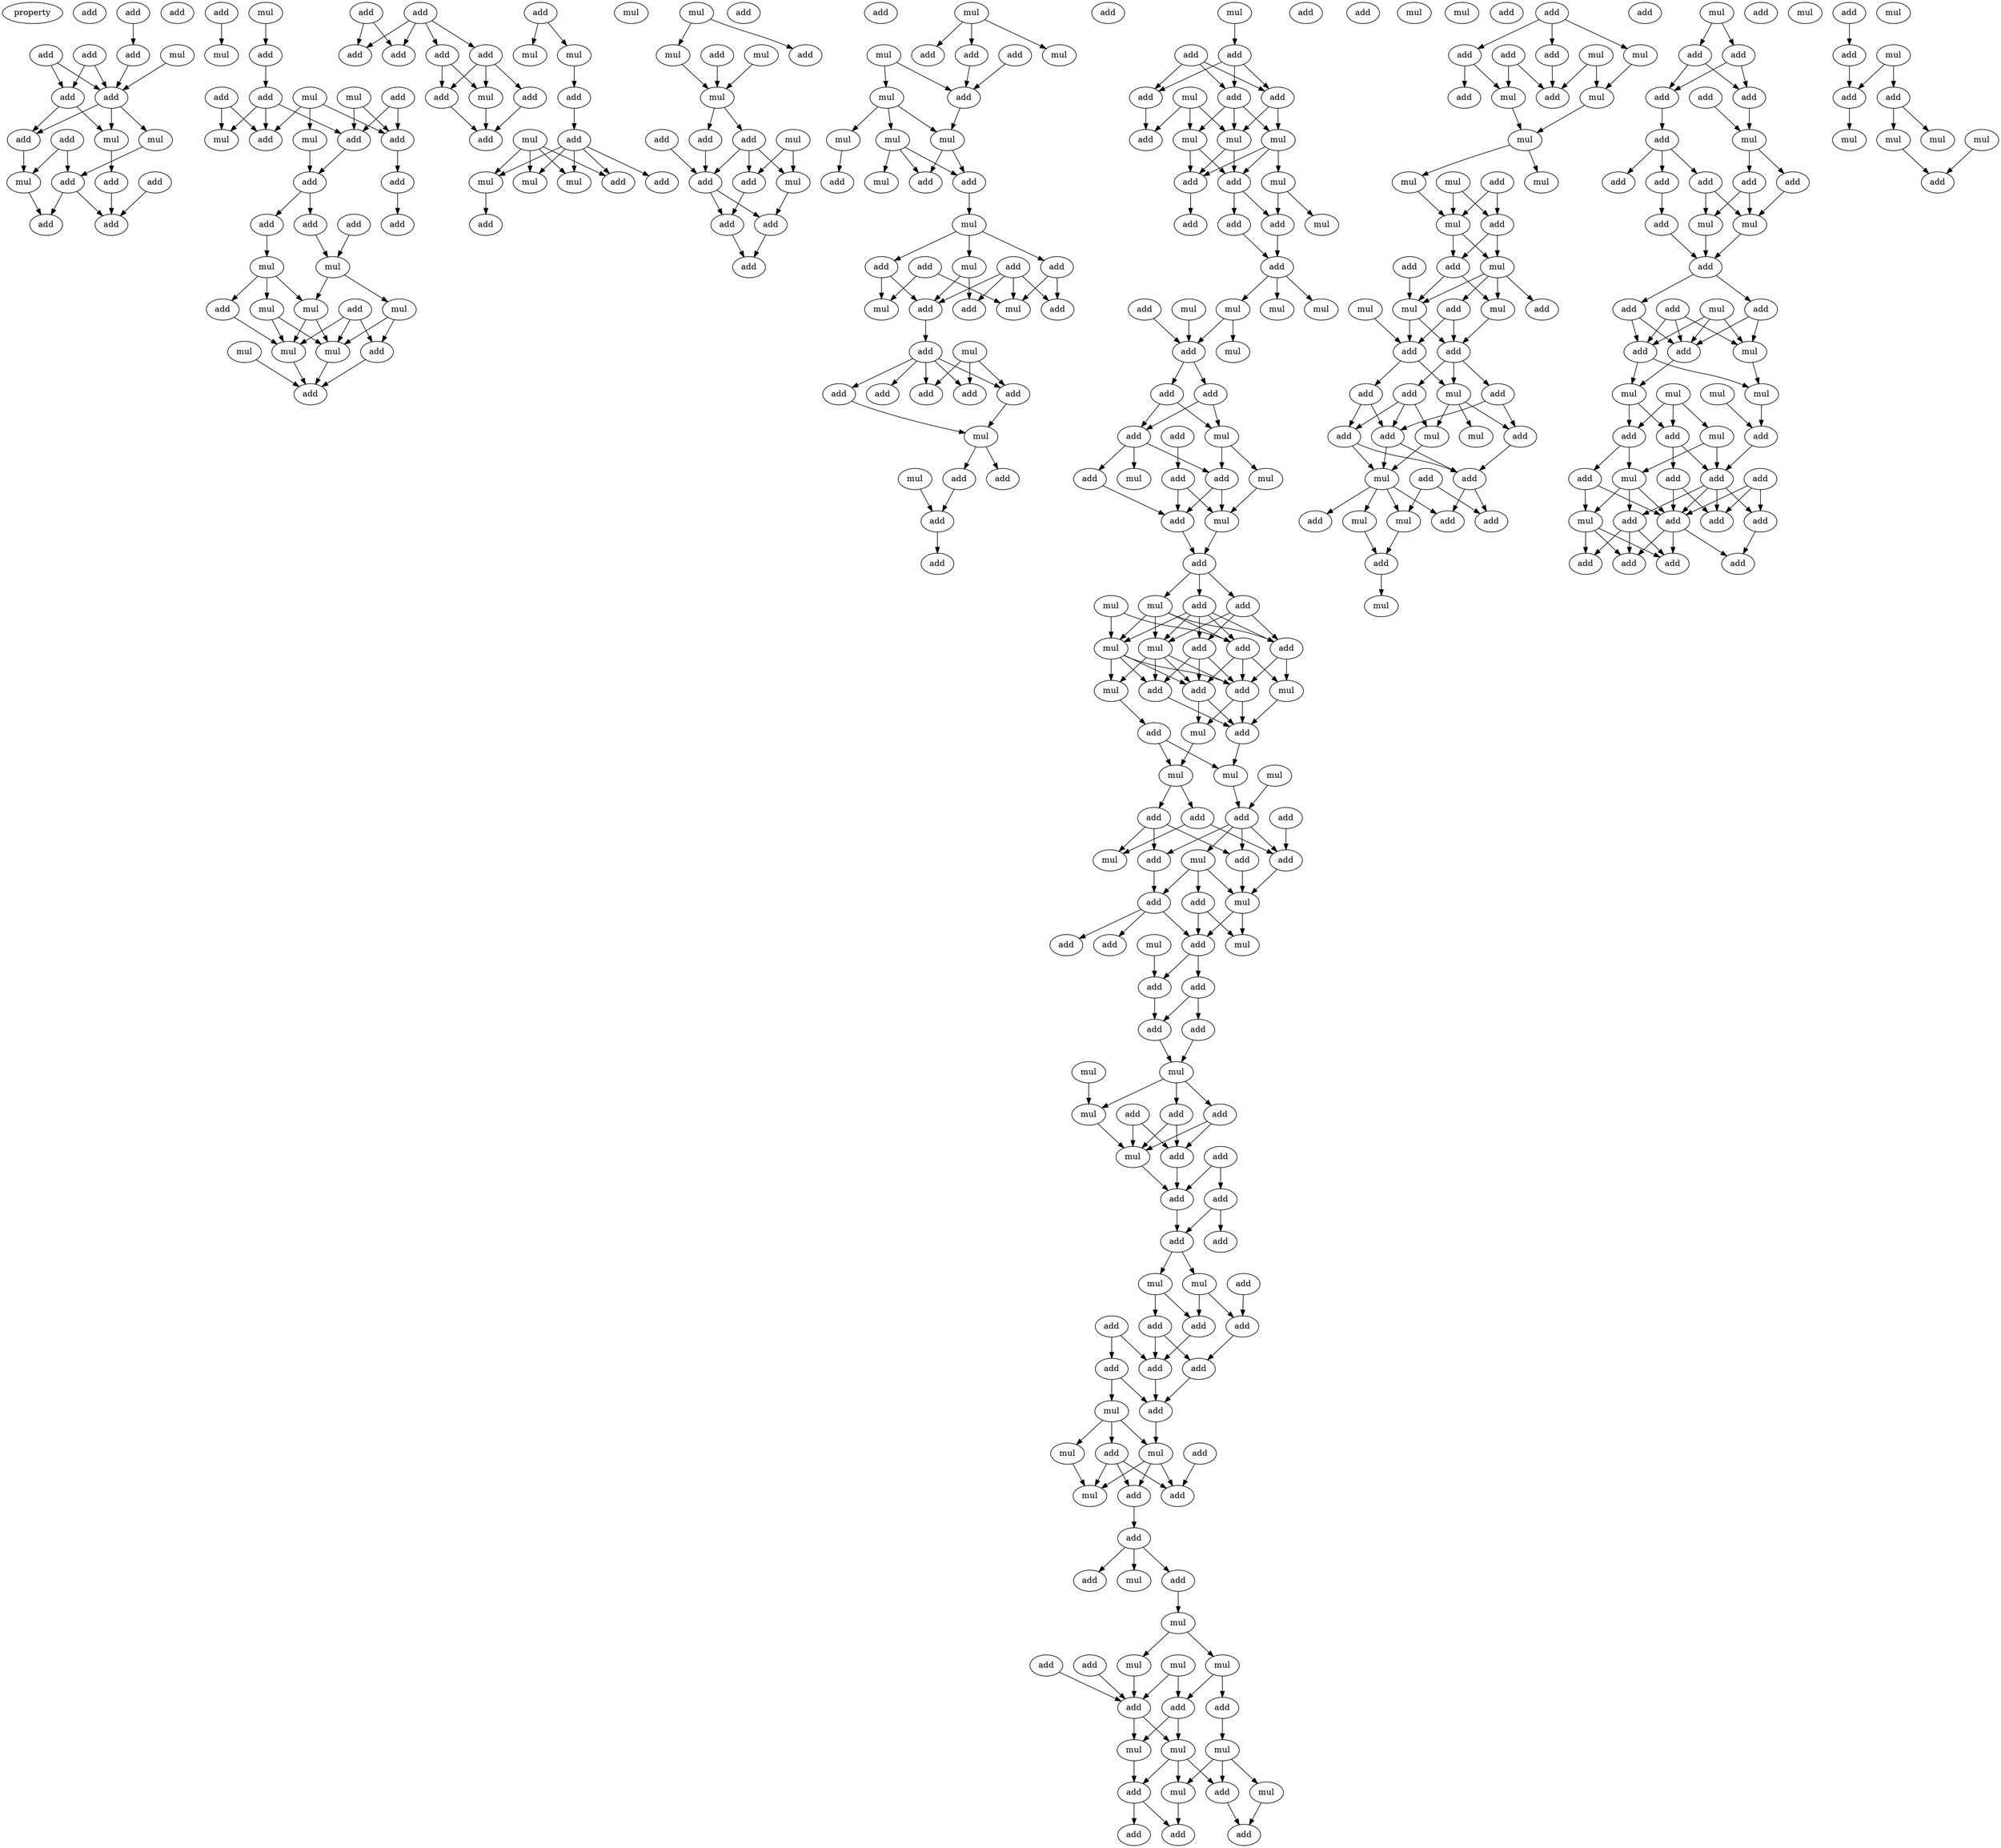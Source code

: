digraph {
    node [fontcolor=black]
    property [mul=2,lf=1.8]
    0 [ label = add ];
    1 [ label = add ];
    2 [ label = add ];
    3 [ label = add ];
    4 [ label = add ];
    5 [ label = mul ];
    6 [ label = add ];
    7 [ label = add ];
    8 [ label = add ];
    9 [ label = mul ];
    10 [ label = add ];
    11 [ label = mul ];
    12 [ label = add ];
    13 [ label = add ];
    14 [ label = add ];
    15 [ label = add ];
    16 [ label = mul ];
    17 [ label = add ];
    18 [ label = add ];
    19 [ label = add ];
    20 [ label = mul ];
    21 [ label = mul ];
    22 [ label = add ];
    23 [ label = add ];
    24 [ label = add ];
    25 [ label = mul ];
    26 [ label = mul ];
    27 [ label = add ];
    28 [ label = add ];
    29 [ label = add ];
    30 [ label = mul ];
    31 [ label = mul ];
    32 [ label = add ];
    33 [ label = add ];
    34 [ label = add ];
    35 [ label = add ];
    36 [ label = add ];
    37 [ label = add ];
    38 [ label = add ];
    39 [ label = mul ];
    40 [ label = mul ];
    41 [ label = mul ];
    42 [ label = add ];
    43 [ label = add ];
    44 [ label = mul ];
    45 [ label = mul ];
    46 [ label = mul ];
    47 [ label = mul ];
    48 [ label = mul ];
    49 [ label = add ];
    50 [ label = add ];
    51 [ label = add ];
    52 [ label = add ];
    53 [ label = add ];
    54 [ label = add ];
    55 [ label = add ];
    56 [ label = add ];
    57 [ label = mul ];
    58 [ label = add ];
    59 [ label = add ];
    60 [ label = add ];
    61 [ label = add ];
    62 [ label = mul ];
    63 [ label = mul ];
    64 [ label = mul ];
    65 [ label = add ];
    66 [ label = add ];
    67 [ label = mul ];
    68 [ label = add ];
    69 [ label = mul ];
    70 [ label = mul ];
    71 [ label = add ];
    72 [ label = mul ];
    73 [ label = add ];
    74 [ label = mul ];
    75 [ label = mul ];
    76 [ label = add ];
    77 [ label = mul ];
    78 [ label = add ];
    79 [ label = add ];
    80 [ label = mul ];
    81 [ label = add ];
    82 [ label = add ];
    83 [ label = add ];
    84 [ label = mul ];
    85 [ label = add ];
    86 [ label = mul ];
    87 [ label = add ];
    88 [ label = add ];
    89 [ label = add ];
    90 [ label = add ];
    91 [ label = add ];
    92 [ label = mul ];
    93 [ label = add ];
    94 [ label = mul ];
    95 [ label = mul ];
    96 [ label = add ];
    97 [ label = add ];
    98 [ label = mul ];
    99 [ label = add ];
    100 [ label = mul ];
    101 [ label = mul ];
    102 [ label = mul ];
    103 [ label = add ];
    104 [ label = mul ];
    105 [ label = add ];
    106 [ label = add ];
    107 [ label = add ];
    108 [ label = mul ];
    109 [ label = add ];
    110 [ label = add ];
    111 [ label = add ];
    112 [ label = mul ];
    113 [ label = add ];
    114 [ label = add ];
    115 [ label = add ];
    116 [ label = mul ];
    117 [ label = add ];
    118 [ label = mul ];
    119 [ label = add ];
    120 [ label = mul ];
    121 [ label = add ];
    122 [ label = add ];
    123 [ label = add ];
    124 [ label = add ];
    125 [ label = add ];
    126 [ label = mul ];
    127 [ label = mul ];
    128 [ label = add ];
    129 [ label = add ];
    130 [ label = add ];
    131 [ label = mul ];
    132 [ label = add ];
    133 [ label = add ];
    134 [ label = add ];
    135 [ label = add ];
    136 [ label = add ];
    137 [ label = add ];
    138 [ label = mul ];
    139 [ label = add ];
    140 [ label = mul ];
    141 [ label = mul ];
    142 [ label = add ];
    143 [ label = mul ];
    144 [ label = mul ];
    145 [ label = add ];
    146 [ label = add ];
    147 [ label = add ];
    148 [ label = add ];
    149 [ label = add ];
    150 [ label = mul ];
    151 [ label = add ];
    152 [ label = mul ];
    153 [ label = mul ];
    154 [ label = mul ];
    155 [ label = mul ];
    156 [ label = add ];
    157 [ label = add ];
    158 [ label = mul ];
    159 [ label = add ];
    160 [ label = add ];
    161 [ label = add ];
    162 [ label = mul ];
    163 [ label = add ];
    164 [ label = add ];
    165 [ label = add ];
    166 [ label = add ];
    167 [ label = mul ];
    168 [ label = mul ];
    169 [ label = add ];
    170 [ label = add ];
    171 [ label = mul ];
    172 [ label = add ];
    173 [ label = mul ];
    174 [ label = add ];
    175 [ label = add ];
    176 [ label = mul ];
    177 [ label = add ];
    178 [ label = add ];
    179 [ label = add ];
    180 [ label = mul ];
    181 [ label = mul ];
    182 [ label = mul ];
    183 [ label = add ];
    184 [ label = add ];
    185 [ label = add ];
    186 [ label = mul ];
    187 [ label = mul ];
    188 [ label = add ];
    189 [ label = add ];
    190 [ label = mul ];
    191 [ label = mul ];
    192 [ label = mul ];
    193 [ label = add ];
    194 [ label = add ];
    195 [ label = add ];
    196 [ label = add ];
    197 [ label = mul ];
    198 [ label = add ];
    199 [ label = add ];
    200 [ label = add ];
    201 [ label = mul ];
    202 [ label = add ];
    203 [ label = add ];
    204 [ label = mul ];
    205 [ label = mul ];
    206 [ label = mul ];
    207 [ label = add ];
    208 [ label = add ];
    209 [ label = add ];
    210 [ label = add ];
    211 [ label = add ];
    212 [ label = add ];
    213 [ label = add ];
    214 [ label = mul ];
    215 [ label = mul ];
    216 [ label = add ];
    217 [ label = mul ];
    218 [ label = add ];
    219 [ label = add ];
    220 [ label = add ];
    221 [ label = mul ];
    222 [ label = add ];
    223 [ label = add ];
    224 [ label = add ];
    225 [ label = add ];
    226 [ label = add ];
    227 [ label = add ];
    228 [ label = mul ];
    229 [ label = mul ];
    230 [ label = add ];
    231 [ label = add ];
    232 [ label = add ];
    233 [ label = add ];
    234 [ label = add ];
    235 [ label = add ];
    236 [ label = add ];
    237 [ label = mul ];
    238 [ label = add ];
    239 [ label = mul ];
    240 [ label = mul ];
    241 [ label = add ];
    242 [ label = add ];
    243 [ label = mul ];
    244 [ label = add ];
    245 [ label = add ];
    246 [ label = add ];
    247 [ label = mul ];
    248 [ label = mul ];
    249 [ label = add ];
    250 [ label = mul ];
    251 [ label = add ];
    252 [ label = mul ];
    253 [ label = mul ];
    254 [ label = add ];
    255 [ label = mul ];
    256 [ label = add ];
    257 [ label = mul ];
    258 [ label = add ];
    259 [ label = add ];
    260 [ label = add ];
    261 [ label = mul ];
    262 [ label = mul ];
    263 [ label = mul ];
    264 [ label = add ];
    265 [ label = mul ];
    266 [ label = mul ];
    267 [ label = add ];
    268 [ label = add ];
    269 [ label = add ];
    270 [ label = add ];
    271 [ label = add ];
    272 [ label = add ];
    273 [ label = mul ];
    274 [ label = add ];
    275 [ label = add ];
    276 [ label = add ];
    277 [ label = mul ];
    278 [ label = mul ];
    279 [ label = add ];
    280 [ label = add ];
    281 [ label = mul ];
    282 [ label = mul ];
    283 [ label = mul ];
    284 [ label = mul ];
    285 [ label = add ];
    286 [ label = mul ];
    287 [ label = add ];
    288 [ label = mul ];
    289 [ label = add ];
    290 [ label = add ];
    291 [ label = add ];
    292 [ label = mul ];
    293 [ label = add ];
    294 [ label = mul ];
    295 [ label = mul ];
    296 [ label = mul ];
    297 [ label = add ];
    298 [ label = add ];
    299 [ label = add ];
    300 [ label = add ];
    301 [ label = mul ];
    302 [ label = add ];
    303 [ label = add ];
    304 [ label = mul ];
    305 [ label = add ];
    306 [ label = add ];
    307 [ label = add ];
    308 [ label = mul ];
    309 [ label = mul ];
    310 [ label = add ];
    311 [ label = add ];
    312 [ label = add ];
    313 [ label = mul ];
    314 [ label = add ];
    315 [ label = add ];
    316 [ label = mul ];
    317 [ label = add ];
    318 [ label = mul ];
    319 [ label = mul ];
    320 [ label = add ];
    321 [ label = add ];
    322 [ label = add ];
    323 [ label = add ];
    324 [ label = add ];
    325 [ label = add ];
    326 [ label = add ];
    327 [ label = mul ];
    328 [ label = add ];
    329 [ label = add ];
    330 [ label = add ];
    331 [ label = add ];
    332 [ label = add ];
    333 [ label = mul ];
    334 [ label = mul ];
    335 [ label = add ];
    336 [ label = add ];
    337 [ label = mul ];
    338 [ label = add ];
    339 [ label = mul ];
    340 [ label = add ];
    341 [ label = add ];
    342 [ label = add ];
    343 [ label = mul ];
    344 [ label = add ];
    345 [ label = mul ];
    346 [ label = mul ];
    347 [ label = mul ];
    348 [ label = mul ];
    349 [ label = add ];
    350 [ label = add ];
    351 [ label = mul ];
    352 [ label = add ];
    353 [ label = mul ];
    354 [ label = add ];
    355 [ label = add ];
    356 [ label = add ];
    357 [ label = add ];
    358 [ label = add ];
    359 [ label = mul ];
    360 [ label = add ];
    361 [ label = add ];
    362 [ label = add ];
    363 [ label = add ];
    364 [ label = add ];
    365 [ label = add ];
    366 [ label = add ];
    367 [ label = add ];
    368 [ label = mul ];
    369 [ label = mul ];
    370 [ label = add ];
    371 [ label = add ];
    372 [ label = add ];
    373 [ label = mul ];
    374 [ label = mul ];
    375 [ label = mul ];
    376 [ label = mul ];
    377 [ label = add ];
    1 -> 3 [ name = 0 ];
    2 -> 7 [ name = 1 ];
    2 -> 8 [ name = 2 ];
    3 -> 8 [ name = 3 ];
    4 -> 7 [ name = 4 ];
    4 -> 8 [ name = 5 ];
    5 -> 8 [ name = 6 ];
    7 -> 11 [ name = 7 ];
    7 -> 12 [ name = 8 ];
    8 -> 9 [ name = 9 ];
    8 -> 11 [ name = 10 ];
    8 -> 12 [ name = 11 ];
    9 -> 13 [ name = 12 ];
    10 -> 13 [ name = 13 ];
    10 -> 16 [ name = 14 ];
    11 -> 14 [ name = 15 ];
    12 -> 16 [ name = 16 ];
    13 -> 17 [ name = 17 ];
    13 -> 18 [ name = 18 ];
    14 -> 18 [ name = 19 ];
    15 -> 18 [ name = 20 ];
    16 -> 17 [ name = 21 ];
    19 -> 21 [ name = 22 ];
    20 -> 22 [ name = 23 ];
    22 -> 24 [ name = 24 ];
    23 -> 28 [ name = 25 ];
    23 -> 32 [ name = 26 ];
    24 -> 29 [ name = 27 ];
    24 -> 31 [ name = 28 ];
    24 -> 32 [ name = 29 ];
    25 -> 28 [ name = 30 ];
    25 -> 29 [ name = 31 ];
    25 -> 30 [ name = 32 ];
    26 -> 28 [ name = 33 ];
    26 -> 32 [ name = 34 ];
    27 -> 29 [ name = 35 ];
    27 -> 31 [ name = 36 ];
    28 -> 33 [ name = 37 ];
    30 -> 34 [ name = 38 ];
    32 -> 34 [ name = 39 ];
    33 -> 36 [ name = 40 ];
    34 -> 37 [ name = 41 ];
    34 -> 38 [ name = 42 ];
    35 -> 39 [ name = 43 ];
    37 -> 40 [ name = 44 ];
    38 -> 39 [ name = 45 ];
    39 -> 44 [ name = 46 ];
    39 -> 45 [ name = 47 ];
    40 -> 41 [ name = 48 ];
    40 -> 42 [ name = 49 ];
    40 -> 45 [ name = 50 ];
    41 -> 47 [ name = 51 ];
    41 -> 48 [ name = 52 ];
    42 -> 48 [ name = 53 ];
    43 -> 47 [ name = 54 ];
    43 -> 48 [ name = 55 ];
    43 -> 49 [ name = 56 ];
    44 -> 47 [ name = 57 ];
    44 -> 49 [ name = 58 ];
    45 -> 47 [ name = 59 ];
    45 -> 48 [ name = 60 ];
    46 -> 50 [ name = 61 ];
    47 -> 50 [ name = 62 ];
    48 -> 50 [ name = 63 ];
    49 -> 50 [ name = 64 ];
    51 -> 53 [ name = 65 ];
    51 -> 54 [ name = 66 ];
    51 -> 55 [ name = 67 ];
    51 -> 56 [ name = 68 ];
    52 -> 53 [ name = 69 ];
    52 -> 54 [ name = 70 ];
    55 -> 57 [ name = 71 ];
    55 -> 58 [ name = 72 ];
    55 -> 59 [ name = 73 ];
    56 -> 57 [ name = 74 ];
    56 -> 58 [ name = 75 ];
    57 -> 60 [ name = 76 ];
    58 -> 60 [ name = 77 ];
    59 -> 60 [ name = 78 ];
    61 -> 62 [ name = 79 ];
    61 -> 63 [ name = 80 ];
    63 -> 65 [ name = 81 ];
    65 -> 66 [ name = 82 ];
    66 -> 68 [ name = 83 ];
    66 -> 69 [ name = 84 ];
    66 -> 70 [ name = 85 ];
    66 -> 71 [ name = 86 ];
    66 -> 72 [ name = 87 ];
    67 -> 68 [ name = 88 ];
    67 -> 69 [ name = 89 ];
    67 -> 70 [ name = 90 ];
    67 -> 72 [ name = 91 ];
    69 -> 73 [ name = 92 ];
    74 -> 75 [ name = 93 ];
    74 -> 78 [ name = 94 ];
    75 -> 80 [ name = 95 ];
    76 -> 80 [ name = 96 ];
    77 -> 80 [ name = 97 ];
    80 -> 82 [ name = 98 ];
    80 -> 85 [ name = 99 ];
    82 -> 86 [ name = 100 ];
    82 -> 87 [ name = 101 ];
    82 -> 88 [ name = 102 ];
    83 -> 87 [ name = 103 ];
    84 -> 86 [ name = 104 ];
    84 -> 88 [ name = 105 ];
    85 -> 87 [ name = 106 ];
    86 -> 89 [ name = 107 ];
    87 -> 89 [ name = 108 ];
    87 -> 90 [ name = 109 ];
    88 -> 90 [ name = 110 ];
    89 -> 91 [ name = 111 ];
    90 -> 91 [ name = 112 ];
    92 -> 93 [ name = 113 ];
    92 -> 94 [ name = 114 ];
    92 -> 96 [ name = 115 ];
    93 -> 99 [ name = 116 ];
    95 -> 98 [ name = 117 ];
    95 -> 99 [ name = 118 ];
    97 -> 99 [ name = 119 ];
    98 -> 100 [ name = 120 ];
    98 -> 101 [ name = 121 ];
    98 -> 102 [ name = 122 ];
    99 -> 102 [ name = 123 ];
    100 -> 104 [ name = 124 ];
    100 -> 106 [ name = 125 ];
    100 -> 107 [ name = 126 ];
    101 -> 105 [ name = 127 ];
    102 -> 106 [ name = 128 ];
    102 -> 107 [ name = 129 ];
    107 -> 108 [ name = 130 ];
    108 -> 109 [ name = 131 ];
    108 -> 110 [ name = 132 ];
    108 -> 112 [ name = 133 ];
    109 -> 116 [ name = 134 ];
    109 -> 117 [ name = 135 ];
    110 -> 115 [ name = 136 ];
    110 -> 118 [ name = 137 ];
    111 -> 116 [ name = 138 ];
    111 -> 118 [ name = 139 ];
    112 -> 114 [ name = 140 ];
    112 -> 117 [ name = 141 ];
    113 -> 114 [ name = 142 ];
    113 -> 115 [ name = 143 ];
    113 -> 117 [ name = 144 ];
    113 -> 118 [ name = 145 ];
    117 -> 119 [ name = 146 ];
    119 -> 121 [ name = 147 ];
    119 -> 122 [ name = 148 ];
    119 -> 123 [ name = 149 ];
    119 -> 124 [ name = 150 ];
    119 -> 125 [ name = 151 ];
    120 -> 121 [ name = 152 ];
    120 -> 122 [ name = 153 ];
    120 -> 123 [ name = 154 ];
    123 -> 126 [ name = 155 ];
    124 -> 126 [ name = 156 ];
    126 -> 128 [ name = 157 ];
    126 -> 129 [ name = 158 ];
    127 -> 130 [ name = 159 ];
    129 -> 130 [ name = 160 ];
    130 -> 133 [ name = 161 ];
    131 -> 134 [ name = 162 ];
    134 -> 136 [ name = 163 ];
    134 -> 137 [ name = 164 ];
    134 -> 139 [ name = 165 ];
    135 -> 136 [ name = 166 ];
    135 -> 137 [ name = 167 ];
    135 -> 139 [ name = 168 ];
    136 -> 140 [ name = 169 ];
    136 -> 141 [ name = 170 ];
    136 -> 143 [ name = 171 ];
    137 -> 140 [ name = 172 ];
    137 -> 141 [ name = 173 ];
    138 -> 141 [ name = 174 ];
    138 -> 142 [ name = 175 ];
    138 -> 143 [ name = 176 ];
    139 -> 142 [ name = 177 ];
    140 -> 144 [ name = 178 ];
    140 -> 145 [ name = 179 ];
    140 -> 146 [ name = 180 ];
    141 -> 145 [ name = 181 ];
    141 -> 146 [ name = 182 ];
    143 -> 145 [ name = 183 ];
    143 -> 146 [ name = 184 ];
    144 -> 149 [ name = 185 ];
    144 -> 150 [ name = 186 ];
    145 -> 148 [ name = 187 ];
    146 -> 147 [ name = 188 ];
    146 -> 149 [ name = 189 ];
    147 -> 151 [ name = 190 ];
    149 -> 151 [ name = 191 ];
    151 -> 152 [ name = 192 ];
    151 -> 153 [ name = 193 ];
    151 -> 155 [ name = 194 ];
    152 -> 157 [ name = 195 ];
    152 -> 158 [ name = 196 ];
    154 -> 157 [ name = 197 ];
    156 -> 157 [ name = 198 ];
    157 -> 160 [ name = 199 ];
    157 -> 161 [ name = 200 ];
    160 -> 162 [ name = 201 ];
    160 -> 164 [ name = 202 ];
    161 -> 162 [ name = 203 ];
    161 -> 164 [ name = 204 ];
    162 -> 165 [ name = 205 ];
    162 -> 167 [ name = 206 ];
    163 -> 166 [ name = 207 ];
    164 -> 165 [ name = 208 ];
    164 -> 168 [ name = 209 ];
    164 -> 169 [ name = 210 ];
    165 -> 170 [ name = 211 ];
    165 -> 171 [ name = 212 ];
    166 -> 170 [ name = 213 ];
    166 -> 171 [ name = 214 ];
    167 -> 171 [ name = 215 ];
    169 -> 170 [ name = 216 ];
    170 -> 172 [ name = 217 ];
    171 -> 172 [ name = 218 ];
    172 -> 173 [ name = 219 ];
    172 -> 174 [ name = 220 ];
    172 -> 175 [ name = 221 ];
    173 -> 177 [ name = 222 ];
    173 -> 179 [ name = 223 ];
    173 -> 180 [ name = 224 ];
    173 -> 181 [ name = 225 ];
    174 -> 177 [ name = 226 ];
    174 -> 178 [ name = 227 ];
    174 -> 179 [ name = 228 ];
    174 -> 180 [ name = 229 ];
    174 -> 181 [ name = 230 ];
    175 -> 178 [ name = 231 ];
    175 -> 179 [ name = 232 ];
    175 -> 181 [ name = 233 ];
    176 -> 177 [ name = 234 ];
    176 -> 180 [ name = 235 ];
    177 -> 182 [ name = 236 ];
    177 -> 184 [ name = 237 ];
    177 -> 185 [ name = 238 ];
    178 -> 183 [ name = 239 ];
    178 -> 184 [ name = 240 ];
    178 -> 185 [ name = 241 ];
    179 -> 182 [ name = 242 ];
    179 -> 184 [ name = 243 ];
    180 -> 183 [ name = 244 ];
    180 -> 184 [ name = 245 ];
    180 -> 185 [ name = 246 ];
    180 -> 186 [ name = 247 ];
    181 -> 183 [ name = 248 ];
    181 -> 184 [ name = 249 ];
    181 -> 185 [ name = 250 ];
    181 -> 186 [ name = 251 ];
    182 -> 189 [ name = 252 ];
    183 -> 189 [ name = 253 ];
    184 -> 187 [ name = 254 ];
    184 -> 189 [ name = 255 ];
    185 -> 187 [ name = 256 ];
    185 -> 189 [ name = 257 ];
    186 -> 188 [ name = 258 ];
    187 -> 192 [ name = 259 ];
    188 -> 191 [ name = 260 ];
    188 -> 192 [ name = 261 ];
    189 -> 191 [ name = 262 ];
    190 -> 196 [ name = 263 ];
    191 -> 196 [ name = 264 ];
    192 -> 193 [ name = 265 ];
    192 -> 195 [ name = 266 ];
    193 -> 197 [ name = 267 ];
    193 -> 198 [ name = 268 ];
    194 -> 198 [ name = 269 ];
    195 -> 197 [ name = 270 ];
    195 -> 199 [ name = 271 ];
    195 -> 200 [ name = 272 ];
    196 -> 198 [ name = 273 ];
    196 -> 199 [ name = 274 ];
    196 -> 200 [ name = 275 ];
    196 -> 201 [ name = 276 ];
    198 -> 204 [ name = 277 ];
    199 -> 202 [ name = 278 ];
    200 -> 204 [ name = 279 ];
    201 -> 202 [ name = 280 ];
    201 -> 203 [ name = 281 ];
    201 -> 204 [ name = 282 ];
    202 -> 207 [ name = 283 ];
    202 -> 208 [ name = 284 ];
    202 -> 209 [ name = 285 ];
    203 -> 205 [ name = 286 ];
    203 -> 209 [ name = 287 ];
    204 -> 205 [ name = 288 ];
    204 -> 209 [ name = 289 ];
    206 -> 211 [ name = 290 ];
    209 -> 210 [ name = 291 ];
    209 -> 211 [ name = 292 ];
    210 -> 212 [ name = 293 ];
    210 -> 213 [ name = 294 ];
    211 -> 213 [ name = 295 ];
    212 -> 215 [ name = 296 ];
    213 -> 215 [ name = 297 ];
    214 -> 217 [ name = 298 ];
    215 -> 216 [ name = 299 ];
    215 -> 217 [ name = 300 ];
    215 -> 218 [ name = 301 ];
    216 -> 220 [ name = 302 ];
    216 -> 221 [ name = 303 ];
    217 -> 221 [ name = 304 ];
    218 -> 220 [ name = 305 ];
    218 -> 221 [ name = 306 ];
    219 -> 220 [ name = 307 ];
    219 -> 221 [ name = 308 ];
    220 -> 223 [ name = 309 ];
    221 -> 223 [ name = 310 ];
    222 -> 223 [ name = 311 ];
    222 -> 224 [ name = 312 ];
    223 -> 225 [ name = 313 ];
    224 -> 225 [ name = 314 ];
    224 -> 226 [ name = 315 ];
    225 -> 228 [ name = 316 ];
    225 -> 229 [ name = 317 ];
    227 -> 231 [ name = 318 ];
    228 -> 230 [ name = 319 ];
    228 -> 233 [ name = 320 ];
    229 -> 230 [ name = 321 ];
    229 -> 231 [ name = 322 ];
    230 -> 235 [ name = 323 ];
    231 -> 234 [ name = 324 ];
    232 -> 235 [ name = 325 ];
    232 -> 236 [ name = 326 ];
    233 -> 234 [ name = 327 ];
    233 -> 235 [ name = 328 ];
    234 -> 238 [ name = 329 ];
    235 -> 238 [ name = 330 ];
    236 -> 237 [ name = 331 ];
    236 -> 238 [ name = 332 ];
    237 -> 239 [ name = 333 ];
    237 -> 240 [ name = 334 ];
    237 -> 242 [ name = 335 ];
    238 -> 240 [ name = 336 ];
    239 -> 243 [ name = 337 ];
    240 -> 243 [ name = 338 ];
    240 -> 244 [ name = 339 ];
    240 -> 245 [ name = 340 ];
    241 -> 245 [ name = 341 ];
    242 -> 243 [ name = 342 ];
    242 -> 244 [ name = 343 ];
    242 -> 245 [ name = 344 ];
    244 -> 246 [ name = 345 ];
    246 -> 249 [ name = 346 ];
    246 -> 250 [ name = 347 ];
    246 -> 251 [ name = 348 ];
    251 -> 252 [ name = 349 ];
    252 -> 253 [ name = 350 ];
    252 -> 257 [ name = 351 ];
    253 -> 259 [ name = 352 ];
    253 -> 260 [ name = 353 ];
    254 -> 258 [ name = 354 ];
    255 -> 258 [ name = 355 ];
    255 -> 259 [ name = 356 ];
    256 -> 258 [ name = 357 ];
    257 -> 258 [ name = 358 ];
    258 -> 261 [ name = 359 ];
    258 -> 262 [ name = 360 ];
    259 -> 261 [ name = 361 ];
    259 -> 262 [ name = 362 ];
    260 -> 263 [ name = 363 ];
    261 -> 264 [ name = 364 ];
    261 -> 266 [ name = 365 ];
    261 -> 267 [ name = 366 ];
    262 -> 264 [ name = 367 ];
    263 -> 265 [ name = 368 ];
    263 -> 266 [ name = 369 ];
    263 -> 267 [ name = 370 ];
    264 -> 268 [ name = 371 ];
    264 -> 269 [ name = 372 ];
    265 -> 271 [ name = 373 ];
    266 -> 268 [ name = 374 ];
    267 -> 271 [ name = 375 ];
    272 -> 273 [ name = 376 ];
    272 -> 274 [ name = 377 ];
    272 -> 276 [ name = 378 ];
    273 -> 278 [ name = 379 ];
    274 -> 279 [ name = 380 ];
    275 -> 279 [ name = 381 ];
    275 -> 281 [ name = 382 ];
    276 -> 280 [ name = 383 ];
    276 -> 281 [ name = 384 ];
    277 -> 278 [ name = 385 ];
    277 -> 279 [ name = 386 ];
    278 -> 282 [ name = 387 ];
    281 -> 282 [ name = 388 ];
    282 -> 284 [ name = 389 ];
    282 -> 286 [ name = 390 ];
    283 -> 288 [ name = 391 ];
    283 -> 289 [ name = 392 ];
    284 -> 288 [ name = 393 ];
    285 -> 288 [ name = 394 ];
    285 -> 289 [ name = 395 ];
    288 -> 290 [ name = 396 ];
    288 -> 292 [ name = 397 ];
    289 -> 290 [ name = 398 ];
    289 -> 292 [ name = 399 ];
    290 -> 294 [ name = 400 ];
    290 -> 296 [ name = 401 ];
    291 -> 296 [ name = 402 ];
    292 -> 293 [ name = 403 ];
    292 -> 294 [ name = 404 ];
    292 -> 296 [ name = 405 ];
    292 -> 297 [ name = 406 ];
    294 -> 299 [ name = 407 ];
    295 -> 298 [ name = 408 ];
    296 -> 298 [ name = 409 ];
    296 -> 299 [ name = 410 ];
    297 -> 298 [ name = 411 ];
    297 -> 299 [ name = 412 ];
    298 -> 301 [ name = 413 ];
    298 -> 302 [ name = 414 ];
    299 -> 300 [ name = 415 ];
    299 -> 301 [ name = 416 ];
    299 -> 303 [ name = 417 ];
    300 -> 305 [ name = 418 ];
    300 -> 306 [ name = 419 ];
    301 -> 304 [ name = 420 ];
    301 -> 306 [ name = 421 ];
    301 -> 308 [ name = 422 ];
    302 -> 305 [ name = 423 ];
    302 -> 307 [ name = 424 ];
    303 -> 304 [ name = 425 ];
    303 -> 305 [ name = 426 ];
    303 -> 307 [ name = 427 ];
    304 -> 309 [ name = 428 ];
    305 -> 309 [ name = 429 ];
    305 -> 311 [ name = 430 ];
    306 -> 311 [ name = 431 ];
    307 -> 309 [ name = 432 ];
    307 -> 311 [ name = 433 ];
    309 -> 313 [ name = 434 ];
    309 -> 314 [ name = 435 ];
    309 -> 315 [ name = 436 ];
    309 -> 316 [ name = 437 ];
    310 -> 312 [ name = 438 ];
    310 -> 316 [ name = 439 ];
    311 -> 312 [ name = 440 ];
    311 -> 315 [ name = 441 ];
    313 -> 317 [ name = 442 ];
    316 -> 317 [ name = 443 ];
    317 -> 319 [ name = 444 ];
    318 -> 320 [ name = 445 ];
    318 -> 321 [ name = 446 ];
    320 -> 323 [ name = 447 ];
    320 -> 325 [ name = 448 ];
    321 -> 323 [ name = 449 ];
    321 -> 325 [ name = 450 ];
    323 -> 326 [ name = 451 ];
    324 -> 327 [ name = 452 ];
    325 -> 327 [ name = 453 ];
    326 -> 330 [ name = 454 ];
    326 -> 331 [ name = 455 ];
    326 -> 332 [ name = 456 ];
    327 -> 328 [ name = 457 ];
    327 -> 329 [ name = 458 ];
    328 -> 334 [ name = 459 ];
    329 -> 333 [ name = 460 ];
    329 -> 334 [ name = 461 ];
    330 -> 333 [ name = 462 ];
    330 -> 334 [ name = 463 ];
    332 -> 335 [ name = 464 ];
    333 -> 336 [ name = 465 ];
    334 -> 336 [ name = 466 ];
    335 -> 336 [ name = 467 ];
    336 -> 338 [ name = 468 ];
    336 -> 341 [ name = 469 ];
    337 -> 342 [ name = 470 ];
    337 -> 343 [ name = 471 ];
    337 -> 344 [ name = 472 ];
    338 -> 343 [ name = 473 ];
    338 -> 344 [ name = 474 ];
    340 -> 342 [ name = 475 ];
    340 -> 343 [ name = 476 ];
    340 -> 344 [ name = 477 ];
    341 -> 342 [ name = 478 ];
    341 -> 344 [ name = 479 ];
    342 -> 346 [ name = 480 ];
    342 -> 347 [ name = 481 ];
    343 -> 347 [ name = 482 ];
    344 -> 346 [ name = 483 ];
    345 -> 349 [ name = 484 ];
    346 -> 350 [ name = 485 ];
    346 -> 352 [ name = 486 ];
    347 -> 349 [ name = 487 ];
    348 -> 350 [ name = 488 ];
    348 -> 351 [ name = 489 ];
    348 -> 352 [ name = 490 ];
    349 -> 354 [ name = 491 ];
    350 -> 353 [ name = 492 ];
    350 -> 357 [ name = 493 ];
    351 -> 353 [ name = 494 ];
    351 -> 354 [ name = 495 ];
    352 -> 354 [ name = 496 ];
    352 -> 355 [ name = 497 ];
    353 -> 359 [ name = 498 ];
    353 -> 360 [ name = 499 ];
    353 -> 362 [ name = 500 ];
    354 -> 358 [ name = 501 ];
    354 -> 360 [ name = 502 ];
    354 -> 361 [ name = 503 ];
    354 -> 362 [ name = 504 ];
    355 -> 360 [ name = 505 ];
    355 -> 361 [ name = 506 ];
    356 -> 358 [ name = 507 ];
    356 -> 360 [ name = 508 ];
    356 -> 361 [ name = 509 ];
    357 -> 359 [ name = 510 ];
    357 -> 360 [ name = 511 ];
    358 -> 364 [ name = 512 ];
    359 -> 363 [ name = 513 ];
    359 -> 365 [ name = 514 ];
    359 -> 366 [ name = 515 ];
    360 -> 363 [ name = 516 ];
    360 -> 364 [ name = 517 ];
    360 -> 366 [ name = 518 ];
    362 -> 363 [ name = 519 ];
    362 -> 365 [ name = 520 ];
    362 -> 366 [ name = 521 ];
    367 -> 370 [ name = 522 ];
    368 -> 371 [ name = 523 ];
    368 -> 372 [ name = 524 ];
    370 -> 371 [ name = 525 ];
    371 -> 373 [ name = 526 ];
    372 -> 374 [ name = 527 ];
    372 -> 375 [ name = 528 ];
    374 -> 377 [ name = 529 ];
    376 -> 377 [ name = 530 ];
}
